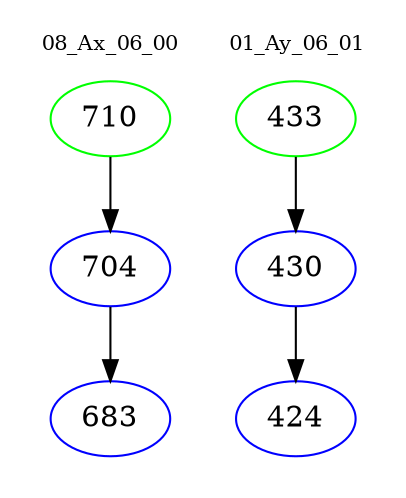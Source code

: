 digraph{
subgraph cluster_0 {
color = white
label = "08_Ax_06_00";
fontsize=10;
T0_710 [label="710", color="green"]
T0_710 -> T0_704 [color="black"]
T0_704 [label="704", color="blue"]
T0_704 -> T0_683 [color="black"]
T0_683 [label="683", color="blue"]
}
subgraph cluster_1 {
color = white
label = "01_Ay_06_01";
fontsize=10;
T1_433 [label="433", color="green"]
T1_433 -> T1_430 [color="black"]
T1_430 [label="430", color="blue"]
T1_430 -> T1_424 [color="black"]
T1_424 [label="424", color="blue"]
}
}
